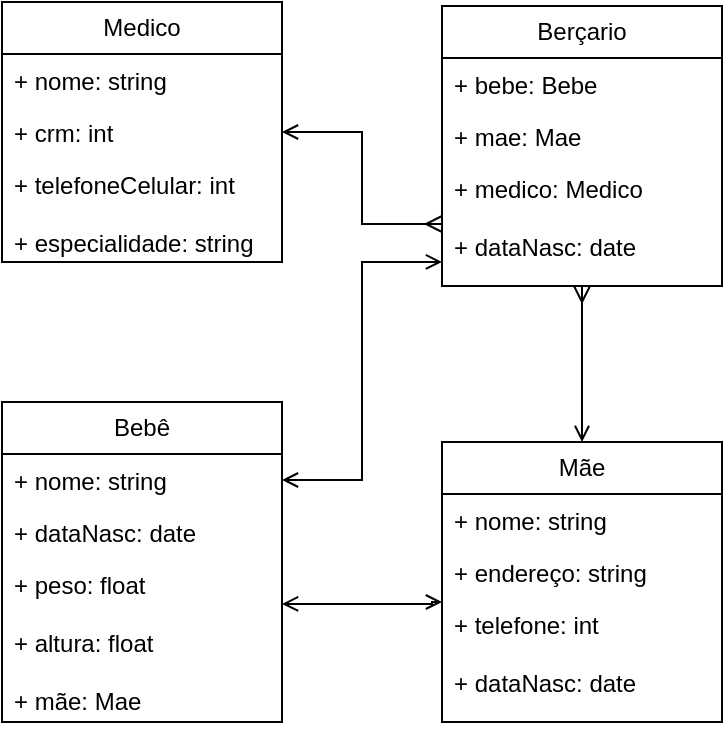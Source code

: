 <mxfile version="21.6.9" type="github">
  <diagram name="Page-1" id="c4acf3e9-155e-7222-9cf6-157b1a14988f">
    <mxGraphModel dx="472" dy="772" grid="1" gridSize="10" guides="1" tooltips="1" connect="1" arrows="1" fold="1" page="1" pageScale="1" pageWidth="850" pageHeight="1100" background="none" math="0" shadow="0">
      <root>
        <mxCell id="0" />
        <mxCell id="1" parent="0" />
        <mxCell id="8Hl4w6g8_0hsEoqzO0s9-1" value="Bebê" style="swimlane;fontStyle=0;childLayout=stackLayout;horizontal=1;startSize=26;fillColor=none;horizontalStack=0;resizeParent=1;resizeParentMax=0;resizeLast=0;collapsible=1;marginBottom=0;whiteSpace=wrap;html=1;" vertex="1" parent="1">
          <mxGeometry x="40" y="270" width="140" height="160" as="geometry" />
        </mxCell>
        <mxCell id="8Hl4w6g8_0hsEoqzO0s9-2" value="+ nome: string" style="text;strokeColor=none;fillColor=none;align=left;verticalAlign=top;spacingLeft=4;spacingRight=4;overflow=hidden;rotatable=0;points=[[0,0.5],[1,0.5]];portConstraint=eastwest;whiteSpace=wrap;html=1;" vertex="1" parent="8Hl4w6g8_0hsEoqzO0s9-1">
          <mxGeometry y="26" width="140" height="26" as="geometry" />
        </mxCell>
        <mxCell id="8Hl4w6g8_0hsEoqzO0s9-3" value="+ dataNasc: date" style="text;strokeColor=none;fillColor=none;align=left;verticalAlign=top;spacingLeft=4;spacingRight=4;overflow=hidden;rotatable=0;points=[[0,0.5],[1,0.5]];portConstraint=eastwest;whiteSpace=wrap;html=1;" vertex="1" parent="8Hl4w6g8_0hsEoqzO0s9-1">
          <mxGeometry y="52" width="140" height="26" as="geometry" />
        </mxCell>
        <mxCell id="8Hl4w6g8_0hsEoqzO0s9-4" value="+ peso: float&lt;br&gt;&lt;br&gt;+ altura: float&lt;br&gt;&lt;br&gt;+ mãe: Mae" style="text;strokeColor=none;fillColor=none;align=left;verticalAlign=top;spacingLeft=4;spacingRight=4;overflow=hidden;rotatable=0;points=[[0,0.5],[1,0.5]];portConstraint=eastwest;whiteSpace=wrap;html=1;" vertex="1" parent="8Hl4w6g8_0hsEoqzO0s9-1">
          <mxGeometry y="78" width="140" height="82" as="geometry" />
        </mxCell>
        <mxCell id="8Hl4w6g8_0hsEoqzO0s9-9" value="Medico" style="swimlane;fontStyle=0;childLayout=stackLayout;horizontal=1;startSize=26;fillColor=none;horizontalStack=0;resizeParent=1;resizeParentMax=0;resizeLast=0;collapsible=1;marginBottom=0;whiteSpace=wrap;html=1;" vertex="1" parent="1">
          <mxGeometry x="40" y="70" width="140" height="130" as="geometry" />
        </mxCell>
        <mxCell id="8Hl4w6g8_0hsEoqzO0s9-10" value="+ nome: string" style="text;strokeColor=none;fillColor=none;align=left;verticalAlign=top;spacingLeft=4;spacingRight=4;overflow=hidden;rotatable=0;points=[[0,0.5],[1,0.5]];portConstraint=eastwest;whiteSpace=wrap;html=1;" vertex="1" parent="8Hl4w6g8_0hsEoqzO0s9-9">
          <mxGeometry y="26" width="140" height="26" as="geometry" />
        </mxCell>
        <mxCell id="8Hl4w6g8_0hsEoqzO0s9-11" value="+ crm: int" style="text;strokeColor=none;fillColor=none;align=left;verticalAlign=top;spacingLeft=4;spacingRight=4;overflow=hidden;rotatable=0;points=[[0,0.5],[1,0.5]];portConstraint=eastwest;whiteSpace=wrap;html=1;" vertex="1" parent="8Hl4w6g8_0hsEoqzO0s9-9">
          <mxGeometry y="52" width="140" height="26" as="geometry" />
        </mxCell>
        <mxCell id="8Hl4w6g8_0hsEoqzO0s9-12" value="+ telefoneCelular: int&lt;br&gt;&lt;br&gt;+ especialidade: string" style="text;strokeColor=none;fillColor=none;align=left;verticalAlign=top;spacingLeft=4;spacingRight=4;overflow=hidden;rotatable=0;points=[[0,0.5],[1,0.5]];portConstraint=eastwest;whiteSpace=wrap;html=1;" vertex="1" parent="8Hl4w6g8_0hsEoqzO0s9-9">
          <mxGeometry y="78" width="140" height="52" as="geometry" />
        </mxCell>
        <mxCell id="8Hl4w6g8_0hsEoqzO0s9-33" value="Mãe" style="swimlane;fontStyle=0;childLayout=stackLayout;horizontal=1;startSize=26;fillColor=none;horizontalStack=0;resizeParent=1;resizeParentMax=0;resizeLast=0;collapsible=1;marginBottom=0;whiteSpace=wrap;html=1;" vertex="1" parent="1">
          <mxGeometry x="260" y="290" width="140" height="140" as="geometry" />
        </mxCell>
        <mxCell id="8Hl4w6g8_0hsEoqzO0s9-34" value="+ nome: string" style="text;strokeColor=none;fillColor=none;align=left;verticalAlign=top;spacingLeft=4;spacingRight=4;overflow=hidden;rotatable=0;points=[[0,0.5],[1,0.5]];portConstraint=eastwest;whiteSpace=wrap;html=1;" vertex="1" parent="8Hl4w6g8_0hsEoqzO0s9-33">
          <mxGeometry y="26" width="140" height="26" as="geometry" />
        </mxCell>
        <mxCell id="8Hl4w6g8_0hsEoqzO0s9-35" value="+ endereço: string" style="text;strokeColor=none;fillColor=none;align=left;verticalAlign=top;spacingLeft=4;spacingRight=4;overflow=hidden;rotatable=0;points=[[0,0.5],[1,0.5]];portConstraint=eastwest;whiteSpace=wrap;html=1;" vertex="1" parent="8Hl4w6g8_0hsEoqzO0s9-33">
          <mxGeometry y="52" width="140" height="26" as="geometry" />
        </mxCell>
        <mxCell id="8Hl4w6g8_0hsEoqzO0s9-36" value="+ telefone: int&lt;br&gt;&lt;br&gt;+ dataNasc: date" style="text;strokeColor=none;fillColor=none;align=left;verticalAlign=top;spacingLeft=4;spacingRight=4;overflow=hidden;rotatable=0;points=[[0,0.5],[1,0.5]];portConstraint=eastwest;whiteSpace=wrap;html=1;" vertex="1" parent="8Hl4w6g8_0hsEoqzO0s9-33">
          <mxGeometry y="78" width="140" height="62" as="geometry" />
        </mxCell>
        <mxCell id="8Hl4w6g8_0hsEoqzO0s9-37" value="" style="edgeStyle=orthogonalEdgeStyle;rounded=0;orthogonalLoop=1;jettySize=auto;html=1;endArrow=open;endFill=0;startArrow=open;startFill=0;exitX=1;exitY=0.28;exitDx=0;exitDy=0;exitPerimeter=0;" edge="1" parent="1" source="8Hl4w6g8_0hsEoqzO0s9-4" target="8Hl4w6g8_0hsEoqzO0s9-36">
          <mxGeometry relative="1" as="geometry">
            <Array as="points">
              <mxPoint x="255" y="371" />
              <mxPoint x="255" y="370" />
            </Array>
          </mxGeometry>
        </mxCell>
        <mxCell id="8Hl4w6g8_0hsEoqzO0s9-45" value="" style="edgeStyle=orthogonalEdgeStyle;rounded=0;orthogonalLoop=1;jettySize=auto;html=1;endArrow=open;endFill=0;entryX=0.5;entryY=0;entryDx=0;entryDy=0;startArrow=ERmany;startFill=0;" edge="1" parent="1" source="8Hl4w6g8_0hsEoqzO0s9-40" target="8Hl4w6g8_0hsEoqzO0s9-33">
          <mxGeometry relative="1" as="geometry">
            <mxPoint x="330" y="280" as="targetPoint" />
            <Array as="points" />
          </mxGeometry>
        </mxCell>
        <mxCell id="8Hl4w6g8_0hsEoqzO0s9-40" value="Berçario" style="swimlane;fontStyle=0;childLayout=stackLayout;horizontal=1;startSize=26;fillColor=none;horizontalStack=0;resizeParent=1;resizeParentMax=0;resizeLast=0;collapsible=1;marginBottom=0;whiteSpace=wrap;html=1;" vertex="1" parent="1">
          <mxGeometry x="260" y="72" width="140" height="140" as="geometry" />
        </mxCell>
        <mxCell id="8Hl4w6g8_0hsEoqzO0s9-41" value="+ bebe: Bebe" style="text;strokeColor=none;fillColor=none;align=left;verticalAlign=top;spacingLeft=4;spacingRight=4;overflow=hidden;rotatable=0;points=[[0,0.5],[1,0.5]];portConstraint=eastwest;whiteSpace=wrap;html=1;" vertex="1" parent="8Hl4w6g8_0hsEoqzO0s9-40">
          <mxGeometry y="26" width="140" height="26" as="geometry" />
        </mxCell>
        <mxCell id="8Hl4w6g8_0hsEoqzO0s9-42" value="+ mae: Mae" style="text;strokeColor=none;fillColor=none;align=left;verticalAlign=top;spacingLeft=4;spacingRight=4;overflow=hidden;rotatable=0;points=[[0,0.5],[1,0.5]];portConstraint=eastwest;whiteSpace=wrap;html=1;" vertex="1" parent="8Hl4w6g8_0hsEoqzO0s9-40">
          <mxGeometry y="52" width="140" height="26" as="geometry" />
        </mxCell>
        <mxCell id="8Hl4w6g8_0hsEoqzO0s9-43" value="+ medico: Medico&lt;br&gt;&lt;br&gt;+ dataNasc: date" style="text;strokeColor=none;fillColor=none;align=left;verticalAlign=top;spacingLeft=4;spacingRight=4;overflow=hidden;rotatable=0;points=[[0,0.5],[1,0.5]];portConstraint=eastwest;whiteSpace=wrap;html=1;" vertex="1" parent="8Hl4w6g8_0hsEoqzO0s9-40">
          <mxGeometry y="78" width="140" height="62" as="geometry" />
        </mxCell>
        <mxCell id="8Hl4w6g8_0hsEoqzO0s9-46" value="" style="edgeStyle=orthogonalEdgeStyle;rounded=0;orthogonalLoop=1;jettySize=auto;html=1;endArrow=ERmany;endFill=0;startArrow=open;startFill=0;" edge="1" parent="1" source="8Hl4w6g8_0hsEoqzO0s9-11" target="8Hl4w6g8_0hsEoqzO0s9-43">
          <mxGeometry relative="1" as="geometry" />
        </mxCell>
        <mxCell id="8Hl4w6g8_0hsEoqzO0s9-50" style="edgeStyle=orthogonalEdgeStyle;rounded=0;orthogonalLoop=1;jettySize=auto;html=1;exitX=1;exitY=0.5;exitDx=0;exitDy=0;entryX=0;entryY=0.806;entryDx=0;entryDy=0;entryPerimeter=0;startArrow=open;startFill=0;endArrow=open;endFill=0;" edge="1" parent="1" source="8Hl4w6g8_0hsEoqzO0s9-2" target="8Hl4w6g8_0hsEoqzO0s9-43">
          <mxGeometry relative="1" as="geometry" />
        </mxCell>
      </root>
    </mxGraphModel>
  </diagram>
</mxfile>
